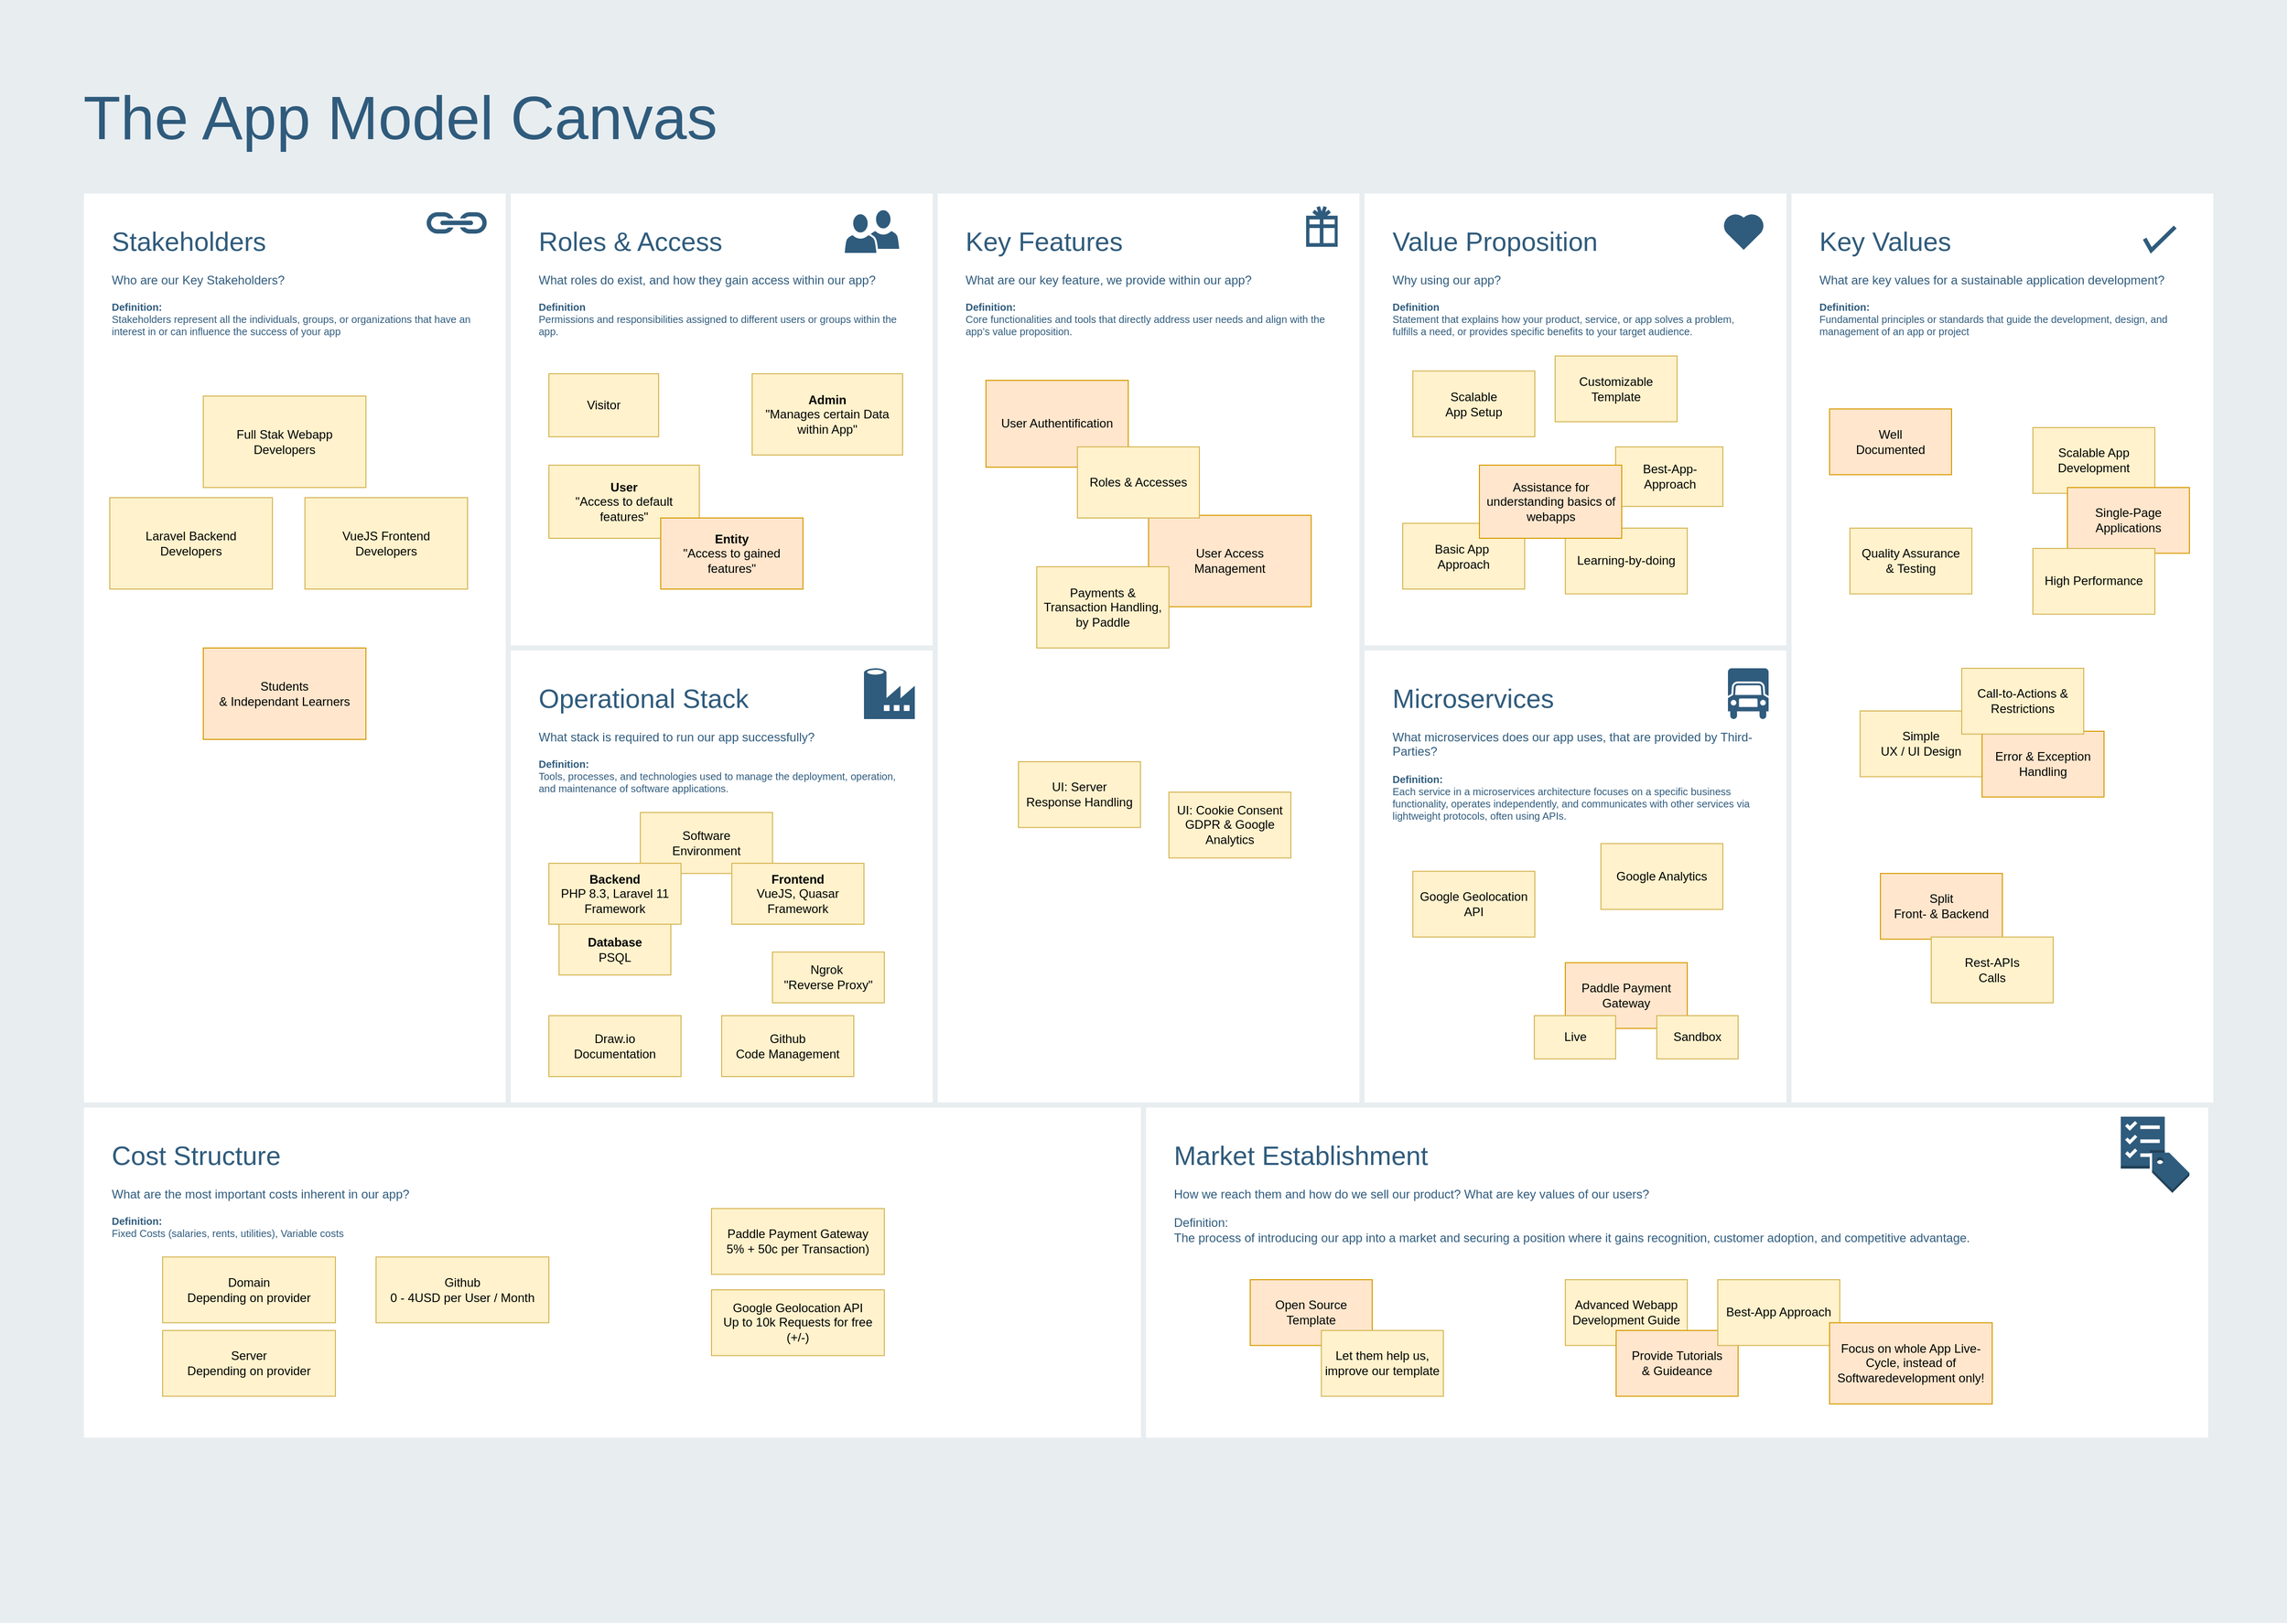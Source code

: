 <mxfile version="22.1.15" type="device">
  <diagram id="07fea595-8f29-1299-0266-81d95cde20df" name="Page-1">
    <mxGraphModel dx="7092" dy="521" grid="1" gridSize="10" guides="1" tooltips="1" connect="1" arrows="1" fold="1" page="1" pageScale="1" pageWidth="1169" pageHeight="827" background="none" math="0" shadow="0">
      <root>
        <mxCell id="0" />
        <mxCell id="1" parent="0" />
        <mxCell id="q8ubCS3UPAsnNKlZQyiB-722" value="" style="rounded=0;whiteSpace=wrap;html=1;shadow=0;labelBackgroundColor=none;strokeColor=none;strokeWidth=3;fillColor=#e8edf0;fontSize=60;fontColor=#2F5B7C;align=left;" parent="1" vertex="1">
          <mxGeometry x="-3030" y="2060" width="2250" height="1598" as="geometry" />
        </mxCell>
        <mxCell id="q8ubCS3UPAsnNKlZQyiB-723" value="&lt;div style=&quot;font-size: 26px&quot;&gt;Value Proposition&lt;/div&gt;&lt;div&gt;&amp;nbsp;&lt;/div&gt;&lt;div&gt;Why using our app?&lt;/div&gt;&lt;div&gt;&lt;br&gt;&lt;/div&gt;&lt;div style=&quot;font-size: 10px&quot;&gt;&lt;font style=&quot;font-size: 10px&quot;&gt;&lt;b&gt;Definition&lt;/b&gt;&lt;/font&gt;&lt;/div&gt;&lt;div style=&quot;font-size: 10px&quot;&gt;Statement that explains how your product, service, or app solves a problem, fulfills a need, or provides specific benefits to your target audience.&lt;br&gt;&lt;/div&gt;" style="rounded=0;whiteSpace=wrap;html=1;shadow=0;labelBackgroundColor=none;strokeColor=#e8edf0;strokeWidth=5;fillColor=#ffffff;fontSize=12;fontColor=#2F5B7C;align=left;verticalAlign=top;spacing=30;" parent="1" vertex="1">
          <mxGeometry x="-1690" y="2248" width="420" height="450" as="geometry" />
        </mxCell>
        <mxCell id="q8ubCS3UPAsnNKlZQyiB-724" value="&lt;font style=&quot;&quot;&gt;&lt;span style=&quot;font-size: 26px;&quot;&gt;Stakeholders&lt;br&gt;&lt;/span&gt;&lt;br style=&quot;font-size: 12px&quot;&gt;&lt;font style=&quot;font-size: 12px;&quot;&gt;Who are our Key Stakeholders?&lt;br style=&quot;font-size: 12px&quot;&gt;&lt;/font&gt;&lt;br style=&quot;font-size: 12px&quot;&gt;&lt;/font&gt;&lt;div style=&quot;font-size: 10px&quot;&gt;&lt;b&gt;Definition:&lt;/b&gt;&lt;/div&gt;&lt;div style=&quot;font-size: 10px&quot;&gt;Stakeholders represent all the individuals, groups, or organizations that have an interest in or can influence the success of your app&lt;br&gt;&lt;/div&gt;&lt;div style=&quot;font-size: 12px&quot;&gt;&lt;br style=&quot;font-size: 12px&quot;&gt;&lt;/div&gt;" style="rounded=0;whiteSpace=wrap;html=1;shadow=0;labelBackgroundColor=none;strokeColor=#e8edf0;strokeWidth=5;fillColor=#ffffff;fontSize=12;fontColor=#2F5B7C;align=left;verticalAlign=top;spacing=30;" parent="1" vertex="1">
          <mxGeometry x="-2950" y="2248" width="420" height="900" as="geometry" />
        </mxCell>
        <mxCell id="q8ubCS3UPAsnNKlZQyiB-725" value="&lt;font&gt;&lt;font style=&quot;font-size: 26px&quot;&gt;Roles &amp;amp; Access&lt;/font&gt;&lt;br style=&quot;font-size: 12px&quot;&gt;&lt;/font&gt;&lt;font&gt;&lt;br&gt;What roles do exist, and how they gain access within our app?&lt;br&gt;&lt;div&gt;&lt;br&gt;&lt;/div&gt;&lt;/font&gt;&lt;div style=&quot;font-size: 10px&quot;&gt;&lt;div&gt;&lt;b&gt;Definition&lt;/b&gt;&lt;/div&gt;&lt;div&gt;Permissions and responsibilities assigned to different users or groups within the app.&lt;br&gt;&lt;/div&gt;&lt;/div&gt;&lt;div&gt;&lt;br&gt;&lt;/div&gt;" style="rounded=0;whiteSpace=wrap;html=1;shadow=0;labelBackgroundColor=none;strokeColor=#e8edf0;strokeWidth=5;fillColor=#ffffff;fontSize=12;fontColor=#2F5B7C;align=left;verticalAlign=top;spacing=30;" parent="1" vertex="1">
          <mxGeometry x="-2530" y="2248" width="420" height="450" as="geometry" />
        </mxCell>
        <mxCell id="q8ubCS3UPAsnNKlZQyiB-726" value="&lt;div&gt;&lt;span style=&quot;font-size: 26px;&quot;&gt;Operational Stack&amp;nbsp;&lt;/span&gt;&lt;/div&gt;&lt;div&gt;&lt;br&gt;&lt;/div&gt;&lt;div&gt;What stack is required to run our app successfully?&lt;/div&gt;&lt;div&gt;&lt;br&gt;&lt;/div&gt;&lt;div style=&quot;font-size: 10px&quot;&gt;&lt;span style=&quot;background-color: initial;&quot;&gt;&lt;b&gt;Definition:&lt;/b&gt;&lt;/span&gt;&lt;/div&gt;&lt;div style=&quot;font-size: 10px&quot;&gt;Tools, processes, and technologies used to manage the deployment, operation, and maintenance of software applications.&lt;br&gt;&lt;/div&gt;" style="rounded=0;whiteSpace=wrap;html=1;shadow=0;labelBackgroundColor=none;strokeColor=#e8edf0;strokeWidth=5;fillColor=#ffffff;fontSize=12;fontColor=#2F5B7C;align=left;verticalAlign=top;spacing=30;" parent="1" vertex="1">
          <mxGeometry x="-2530" y="2698" width="420" height="450" as="geometry" />
        </mxCell>
        <mxCell id="q8ubCS3UPAsnNKlZQyiB-727" value="&lt;div style=&quot;font-size: 26px&quot;&gt;Key Features&lt;/div&gt;&lt;div&gt;&lt;br&gt;&lt;/div&gt;&lt;div&gt;What are our key feature, we provide within our app?&lt;/div&gt;&lt;div&gt;&lt;br&gt;&lt;/div&gt;&lt;div style=&quot;font-size: 10px&quot;&gt;&lt;font style=&quot;font-size: 10px&quot;&gt;&lt;b&gt;Definition:&lt;/b&gt;&lt;/font&gt;&lt;/div&gt;&lt;div style=&quot;font-size: 10px&quot;&gt;Core functionalities and tools that directly address user needs and align with the app’s value proposition.&lt;br&gt;&lt;br&gt;&lt;/div&gt;&lt;div style=&quot;font-size: 10px&quot;&gt;&lt;br&gt;&lt;/div&gt;" style="rounded=0;whiteSpace=wrap;html=1;shadow=0;labelBackgroundColor=none;strokeColor=#e8edf0;strokeWidth=5;fillColor=#ffffff;fontSize=12;fontColor=#2F5B7C;align=left;verticalAlign=top;spacing=30;" parent="1" vertex="1">
          <mxGeometry x="-2110" y="2248" width="420" height="900" as="geometry" />
        </mxCell>
        <mxCell id="q8ubCS3UPAsnNKlZQyiB-728" value="&lt;font style=&quot;border-color: var(--border-color); font-size: 26px;&quot;&gt;Key Values&lt;br&gt;&lt;/font&gt;&lt;div&gt;&lt;br&gt;&lt;/div&gt;&lt;div&gt;What are key values for a sustainable application development?&lt;/div&gt;&lt;div&gt;&lt;br&gt;&lt;/div&gt;&lt;div style=&quot;font-size: 10px&quot;&gt;&lt;b&gt;Definition:&lt;/b&gt;&lt;/div&gt;&lt;div style=&quot;font-size: 10px&quot;&gt;Fundamental principles or standards that guide the development, design, and management of an app or project&lt;br&gt;&lt;/div&gt;" style="rounded=0;whiteSpace=wrap;html=1;shadow=0;labelBackgroundColor=none;strokeColor=#e8edf0;strokeWidth=5;fillColor=#ffffff;fontSize=12;fontColor=#2F5B7C;align=left;verticalAlign=top;spacing=30;" parent="1" vertex="1">
          <mxGeometry x="-1270" y="2248" width="420" height="900" as="geometry" />
        </mxCell>
        <mxCell id="q8ubCS3UPAsnNKlZQyiB-729" value="&lt;div&gt;&lt;span style=&quot;font-size: 26px;&quot;&gt;Microservices&lt;/span&gt;&lt;/div&gt;&lt;div&gt;&lt;br&gt;&lt;/div&gt;&lt;div&gt;What microservices does our app uses, that are provided by Third-Parties?&lt;/div&gt;&lt;div&gt;&lt;br&gt;&lt;/div&gt;&lt;div style=&quot;font-size: 10px&quot;&gt;&lt;font style=&quot;font-size: 10px&quot;&gt;&lt;b&gt;Definition:&lt;/b&gt;&lt;/font&gt;&lt;/div&gt;&lt;div style=&quot;font-size: 10px&quot;&gt;Each service in a microservices architecture focuses on a specific business functionality, operates independently, and communicates with other services via lightweight protocols, often using APIs.&lt;br&gt;&lt;/div&gt;&lt;div style=&quot;font-size: 10px&quot;&gt;&lt;br&gt;&lt;/div&gt;" style="rounded=0;whiteSpace=wrap;html=1;shadow=0;labelBackgroundColor=none;strokeColor=#e8edf0;strokeWidth=5;fillColor=#ffffff;fontSize=12;fontColor=#2F5B7C;align=left;verticalAlign=top;spacing=30;" parent="1" vertex="1">
          <mxGeometry x="-1690" y="2698" width="420" height="450" as="geometry" />
        </mxCell>
        <mxCell id="q8ubCS3UPAsnNKlZQyiB-730" value="&lt;div style=&quot;font-size: 26px&quot;&gt;&lt;font style=&quot;font-size: 26px&quot;&gt;Cost Structure&lt;/font&gt;&lt;/div&gt;&lt;div&gt;&lt;br&gt;&lt;/div&gt;&lt;div&gt;What are the most important costs inherent in our app?&lt;/div&gt;&lt;div&gt;&lt;br&gt;&lt;/div&gt;&lt;div style=&quot;font-size: 10px&quot;&gt;&lt;font style=&quot;font-size: 10px&quot;&gt;&lt;b&gt;Definition:&lt;/b&gt;&lt;/font&gt;&lt;/div&gt;&lt;div style=&quot;font-size: 10px&quot;&gt;&lt;font style=&quot;font-size: 10px&quot;&gt;Fixed Costs (salaries, rents, utilities),&amp;nbsp;&lt;/font&gt;&lt;span style=&quot;background-color: initial;&quot;&gt;Variable costs&lt;/span&gt;&lt;/div&gt;" style="rounded=0;whiteSpace=wrap;html=1;shadow=0;labelBackgroundColor=none;strokeColor=#e8edf0;strokeWidth=5;fillColor=#ffffff;fontSize=12;fontColor=#2F5B7C;align=left;verticalAlign=top;spacing=30;" parent="1" vertex="1">
          <mxGeometry x="-2950" y="3148" width="1050" height="330" as="geometry" />
        </mxCell>
        <mxCell id="q8ubCS3UPAsnNKlZQyiB-731" value="&lt;div style=&quot;font-size: 26px&quot;&gt;Market Establishment&lt;/div&gt;&lt;div&gt;&lt;br&gt;&lt;/div&gt;&lt;div&gt;How we reach them and how do we sell our product? What are key values of our users?&lt;/div&gt;&lt;div&gt;&lt;br&gt;&lt;/div&gt;&lt;div&gt;Definition:&lt;/div&gt;&lt;div&gt;The process of introducing our app into a market and securing a position where it gains recognition, customer adoption, and competitive advantage.&lt;br&gt;&lt;/div&gt;" style="rounded=0;whiteSpace=wrap;html=1;shadow=0;labelBackgroundColor=none;strokeColor=#e8edf0;strokeWidth=5;fillColor=#ffffff;fontSize=12;fontColor=#2F5B7C;align=left;verticalAlign=top;spacing=30;" parent="1" vertex="1">
          <mxGeometry x="-1905" y="3148" width="1050" height="330" as="geometry" />
        </mxCell>
        <mxCell id="q8ubCS3UPAsnNKlZQyiB-732" value="The App Model Canvas" style="text;html=1;resizable=0;points=[];autosize=1;align=left;verticalAlign=top;spacingTop=-4;fontSize=60;fontColor=#2F5B7C;" parent="1" vertex="1">
          <mxGeometry x="-2950" y="2138" width="650" height="80" as="geometry" />
        </mxCell>
        <mxCell id="q8ubCS3UPAsnNKlZQyiB-733" value="" style="html=1;verticalLabelPosition=bottom;labelBackgroundColor=#ffffff;verticalAlign=top;shadow=0;dashed=0;strokeWidth=4;shape=mxgraph.ios7.misc.check;strokeColor=#2F5B7C;fillColor=#ffffff;gradientColor=none;fontSize=12;fontColor=#2F5B7C;align=left;" parent="1" vertex="1">
          <mxGeometry x="-920" y="2283.5" width="30" height="23" as="geometry" />
        </mxCell>
        <mxCell id="q8ubCS3UPAsnNKlZQyiB-734" value="" style="shape=mxgraph.signs.travel.present;html=1;fillColor=#2F5B7C;strokeColor=none;verticalLabelPosition=bottom;verticalAlign=top;align=center;shadow=0;labelBackgroundColor=none;fontSize=12;fontColor=#2F5B7C;" parent="1" vertex="1">
          <mxGeometry x="-1745" y="2263" width="31" height="40" as="geometry" />
        </mxCell>
        <mxCell id="q8ubCS3UPAsnNKlZQyiB-735" value="" style="html=1;verticalLabelPosition=bottom;labelBackgroundColor=#ffffff;verticalAlign=top;strokeWidth=3;strokeColor=none;fillColor=#2F5B7C;shadow=0;dashed=0;shape=mxgraph.ios7.icons.heart;fontSize=12;fontColor=#2F5B7C;align=left;" parent="1" vertex="1">
          <mxGeometry x="-1335.0" y="2270" width="41" height="36" as="geometry" />
        </mxCell>
        <mxCell id="q8ubCS3UPAsnNKlZQyiB-739" value="" style="shadow=0;dashed=0;html=1;strokeColor=none;labelPosition=center;verticalLabelPosition=bottom;verticalAlign=top;shape=mxgraph.mscae.cloud.data_factory;fillColor=#2F5B7C;labelBackgroundColor=none;fontSize=10;fontColor=#2F5B7C;align=left;" parent="1" vertex="1">
          <mxGeometry x="-2180" y="2718" width="50" height="50" as="geometry" />
        </mxCell>
        <mxCell id="q8ubCS3UPAsnNKlZQyiB-740" value="" style="shape=mxgraph.signs.transportation.truck_6;html=1;fillColor=#2F5B7C;strokeColor=none;verticalLabelPosition=bottom;verticalAlign=top;align=center;shadow=0;labelBackgroundColor=none;fontSize=10;fontColor=#2F5B7C;aspect=fixed;" parent="1" vertex="1">
          <mxGeometry x="-1330" y="2718" width="40" height="50" as="geometry" />
        </mxCell>
        <mxCell id="q8ubCS3UPAsnNKlZQyiB-741" value="" style="shape=image;html=1;verticalAlign=top;verticalLabelPosition=bottom;labelBackgroundColor=#ffffff;imageAspect=0;aspect=fixed;image=https://cdn4.iconfinder.com/data/icons/evil-icons-user-interface/64/price-128.png;shadow=0;strokeColor=#e8edf0;strokeWidth=3;fillColor=#2F5B7C;gradientColor=none;fontSize=10;fontColor=#2F5B7C;align=left;" parent="1" vertex="1">
          <mxGeometry x="-1966" y="3168" width="58" height="58" as="geometry" />
        </mxCell>
        <mxCell id="q8ubCS3UPAsnNKlZQyiB-742" value="" style="dashed=0;html=1;shape=mxgraph.aws3.checklist_cost;fillColor=#2F5B7C;gradientColor=none;shadow=0;labelBackgroundColor=none;strokeColor=none;strokeWidth=3;fontSize=10;fontColor=#2F5B7C;align=left;" parent="1" vertex="1">
          <mxGeometry x="-943.5" y="3159.5" width="67.5" height="75" as="geometry" />
        </mxCell>
        <mxCell id="q8ubCS3UPAsnNKlZQyiB-743" value="" style="shadow=0;dashed=0;html=1;strokeColor=none;fillColor=#2F5B7C;labelPosition=center;verticalLabelPosition=bottom;verticalAlign=top;outlineConnect=0;shape=mxgraph.office.concepts.link;labelBackgroundColor=none;fontSize=10;fontColor=#000000;align=left;" parent="1" vertex="1">
          <mxGeometry x="-2611" y="2269" width="61" height="21" as="geometry" />
        </mxCell>
        <mxCell id="q8ubCS3UPAsnNKlZQyiB-744" value="" style="group" parent="1" vertex="1" connectable="0">
          <mxGeometry x="-2200" y="2270" width="50" height="40" as="geometry" />
        </mxCell>
        <mxCell id="q8ubCS3UPAsnNKlZQyiB-745" value="" style="shadow=0;dashed=0;html=1;strokeColor=#FFFFFF;labelPosition=center;verticalLabelPosition=bottom;verticalAlign=top;outlineConnect=0;shape=mxgraph.office.users.user;fillColor=#2F5B7C;labelBackgroundColor=none;fontSize=10;fontColor=#000000;align=left;strokeWidth=2;" parent="q8ubCS3UPAsnNKlZQyiB-744" vertex="1">
          <mxGeometry x="22.464" y="-4" width="33.333" height="40" as="geometry" />
        </mxCell>
        <mxCell id="q8ubCS3UPAsnNKlZQyiB-746" value="" style="shadow=0;dashed=0;html=1;strokeColor=#FFFFFF;labelPosition=center;verticalLabelPosition=bottom;verticalAlign=top;outlineConnect=0;shape=mxgraph.office.users.user;fillColor=#2F5B7C;labelBackgroundColor=none;fontSize=10;fontColor=#000000;align=left;strokeWidth=2;" parent="q8ubCS3UPAsnNKlZQyiB-744" vertex="1">
          <mxGeometry width="33.333" height="40" as="geometry" />
        </mxCell>
        <mxCell id="q8ubCS3UPAsnNKlZQyiB-747" value="Full Stak Webapp&lt;br&gt;Developers" style="rounded=0;whiteSpace=wrap;html=1;fillColor=#fff2cc;strokeColor=#d6b656;" parent="1" vertex="1">
          <mxGeometry x="-2830" y="2450" width="160" height="90" as="geometry" />
        </mxCell>
        <mxCell id="lBGvVB8ArlER4a5Iz0_V-1" value="VueJS Frontend&lt;br&gt;Developers" style="rounded=0;whiteSpace=wrap;html=1;fillColor=#fff2cc;strokeColor=#d6b656;" vertex="1" parent="1">
          <mxGeometry x="-2730" y="2550" width="160" height="90" as="geometry" />
        </mxCell>
        <mxCell id="lBGvVB8ArlER4a5Iz0_V-2" value="Laravel Backend&lt;br&gt;Developers" style="rounded=0;whiteSpace=wrap;html=1;fillColor=#fff2cc;strokeColor=#d6b656;" vertex="1" parent="1">
          <mxGeometry x="-2922" y="2550" width="160" height="90" as="geometry" />
        </mxCell>
        <mxCell id="lBGvVB8ArlER4a5Iz0_V-3" value="Students&lt;br&gt;&amp;amp; Independant Learners" style="rounded=0;whiteSpace=wrap;html=1;fillColor=#ffe6cc;strokeColor=#d79b00;" vertex="1" parent="1">
          <mxGeometry x="-2830" y="2698" width="160" height="90" as="geometry" />
        </mxCell>
        <mxCell id="lBGvVB8ArlER4a5Iz0_V-4" value="Visitor" style="rounded=0;whiteSpace=wrap;html=1;fillColor=#fff2cc;strokeColor=#d6b656;" vertex="1" parent="1">
          <mxGeometry x="-2490" y="2428" width="108" height="62" as="geometry" />
        </mxCell>
        <mxCell id="lBGvVB8ArlER4a5Iz0_V-5" value="&lt;b&gt;User&lt;/b&gt;&lt;br&gt;&quot;Access to default features&quot;" style="rounded=0;whiteSpace=wrap;html=1;fillColor=#fff2cc;strokeColor=#d6b656;" vertex="1" parent="1">
          <mxGeometry x="-2490" y="2518" width="148" height="72" as="geometry" />
        </mxCell>
        <mxCell id="lBGvVB8ArlER4a5Iz0_V-6" value="&lt;b&gt;Entity&lt;/b&gt;&lt;br&gt;&quot;Access to gained features&quot;" style="rounded=0;whiteSpace=wrap;html=1;fillColor=#ffe6cc;strokeColor=#d79b00;" vertex="1" parent="1">
          <mxGeometry x="-2380" y="2570" width="140" height="70" as="geometry" />
        </mxCell>
        <mxCell id="lBGvVB8ArlER4a5Iz0_V-7" value="&lt;b&gt;Admin&lt;/b&gt;&lt;br&gt;&quot;Manages certain Data within App&quot;" style="rounded=0;whiteSpace=wrap;html=1;fillColor=#fff2cc;strokeColor=#d6b656;" vertex="1" parent="1">
          <mxGeometry x="-2290" y="2428" width="148" height="80" as="geometry" />
        </mxCell>
        <mxCell id="lBGvVB8ArlER4a5Iz0_V-10" value="&lt;b&gt;Database&lt;/b&gt;&lt;br&gt;PSQL" style="rounded=0;whiteSpace=wrap;html=1;fillColor=#fff2cc;strokeColor=#d6b656;" vertex="1" parent="1">
          <mxGeometry x="-2480" y="2970" width="110" height="50" as="geometry" />
        </mxCell>
        <mxCell id="lBGvVB8ArlER4a5Iz0_V-11" value="Github&lt;br&gt;Code Management" style="rounded=0;whiteSpace=wrap;html=1;fillColor=#fff2cc;strokeColor=#d6b656;" vertex="1" parent="1">
          <mxGeometry x="-2320" y="3060" width="130" height="60" as="geometry" />
        </mxCell>
        <mxCell id="lBGvVB8ArlER4a5Iz0_V-12" value="User Authentification" style="rounded=0;whiteSpace=wrap;html=1;fillColor=#ffe6cc;strokeColor=#d79b00;" vertex="1" parent="1">
          <mxGeometry x="-2060" y="2434.5" width="140" height="85.5" as="geometry" />
        </mxCell>
        <mxCell id="lBGvVB8ArlER4a5Iz0_V-13" value="User Access &lt;br&gt;Management" style="rounded=0;whiteSpace=wrap;html=1;fillColor=#ffe6cc;strokeColor=#d79b00;" vertex="1" parent="1">
          <mxGeometry x="-1900" y="2567.38" width="160" height="90" as="geometry" />
        </mxCell>
        <mxCell id="lBGvVB8ArlER4a5Iz0_V-14" value="Payments &amp;amp; Transaction Handling, by Paddle" style="rounded=0;whiteSpace=wrap;html=1;fillColor=#fff2cc;strokeColor=#d6b656;" vertex="1" parent="1">
          <mxGeometry x="-2010" y="2618" width="130" height="80" as="geometry" />
        </mxCell>
        <mxCell id="lBGvVB8ArlER4a5Iz0_V-15" value="Roles &amp;amp; Accesses" style="rounded=0;whiteSpace=wrap;html=1;fillColor=#fff2cc;strokeColor=#d6b656;" vertex="1" parent="1">
          <mxGeometry x="-1970" y="2500" width="120" height="70" as="geometry" />
        </mxCell>
        <mxCell id="lBGvVB8ArlER4a5Iz0_V-16" value="Draw.io&lt;br&gt;Documentation" style="rounded=0;whiteSpace=wrap;html=1;fillColor=#fff2cc;strokeColor=#d6b656;" vertex="1" parent="1">
          <mxGeometry x="-2490" y="3060" width="130" height="60" as="geometry" />
        </mxCell>
        <mxCell id="lBGvVB8ArlER4a5Iz0_V-17" value="Software&lt;br&gt;Environment" style="rounded=0;whiteSpace=wrap;html=1;fillColor=#fff2cc;strokeColor=#d6b656;" vertex="1" parent="1">
          <mxGeometry x="-2400" y="2860" width="130" height="60" as="geometry" />
        </mxCell>
        <mxCell id="lBGvVB8ArlER4a5Iz0_V-8" value="&lt;b&gt;Backend&lt;/b&gt;&lt;br&gt;PHP 8.3, Laravel 11 Framework" style="rounded=0;whiteSpace=wrap;html=1;fillColor=#fff2cc;strokeColor=#d6b656;" vertex="1" parent="1">
          <mxGeometry x="-2490" y="2910" width="130" height="60" as="geometry" />
        </mxCell>
        <mxCell id="lBGvVB8ArlER4a5Iz0_V-9" value="&lt;b&gt;Frontend&lt;/b&gt;&lt;br&gt;VueJS, Quasar Framework" style="rounded=0;whiteSpace=wrap;html=1;fillColor=#fff2cc;strokeColor=#d6b656;" vertex="1" parent="1">
          <mxGeometry x="-2310" y="2910" width="130" height="60" as="geometry" />
        </mxCell>
        <mxCell id="lBGvVB8ArlER4a5Iz0_V-18" value="Scalable &lt;br&gt;App Setup" style="rounded=0;whiteSpace=wrap;html=1;fillColor=#fff2cc;strokeColor=#d6b656;" vertex="1" parent="1">
          <mxGeometry x="-1640" y="2425.25" width="120" height="64.75" as="geometry" />
        </mxCell>
        <mxCell id="lBGvVB8ArlER4a5Iz0_V-19" value="Customizable&lt;br&gt;Template" style="rounded=0;whiteSpace=wrap;html=1;fillColor=#fff2cc;strokeColor=#d6b656;" vertex="1" parent="1">
          <mxGeometry x="-1500" y="2410.5" width="120" height="64.75" as="geometry" />
        </mxCell>
        <mxCell id="lBGvVB8ArlER4a5Iz0_V-20" value="Learning-by-doing" style="rounded=0;whiteSpace=wrap;html=1;fillColor=#fff2cc;strokeColor=#d6b656;" vertex="1" parent="1">
          <mxGeometry x="-1490" y="2580" width="120" height="64.75" as="geometry" />
        </mxCell>
        <mxCell id="lBGvVB8ArlER4a5Iz0_V-22" value="Basic App&amp;nbsp;&lt;br&gt;Approach" style="rounded=0;whiteSpace=wrap;html=1;fillColor=#fff2cc;strokeColor=#d6b656;" vertex="1" parent="1">
          <mxGeometry x="-1650" y="2575.25" width="120" height="64.75" as="geometry" />
        </mxCell>
        <UserObject label="Google Geolocation API" link="https://developers.google.com/maps/documentation/geocoding/start" id="lBGvVB8ArlER4a5Iz0_V-24">
          <mxCell style="rounded=0;whiteSpace=wrap;html=1;fillColor=#fff2cc;strokeColor=#d6b656;" vertex="1" parent="1">
            <mxGeometry x="-1640" y="2917.88" width="120" height="64.75" as="geometry" />
          </mxCell>
        </UserObject>
        <UserObject label="Paddle Payment Gateway" link="https://www.paddle.com/" id="lBGvVB8ArlER4a5Iz0_V-25">
          <mxCell style="rounded=0;whiteSpace=wrap;html=1;fillColor=#ffe6cc;strokeColor=#d79b00;" vertex="1" parent="1">
            <mxGeometry x="-1490" y="3007.87" width="120" height="64.75" as="geometry" />
          </mxCell>
        </UserObject>
        <mxCell id="lBGvVB8ArlER4a5Iz0_V-26" value="Ngrok&amp;nbsp;&lt;br&gt;&quot;Reverse Proxy&quot;" style="rounded=0;whiteSpace=wrap;html=1;fillColor=#fff2cc;strokeColor=#d6b656;" vertex="1" parent="1">
          <mxGeometry x="-2270" y="2997.38" width="110" height="50" as="geometry" />
        </mxCell>
        <mxCell id="lBGvVB8ArlER4a5Iz0_V-27" value="Simple&lt;br&gt;UX / UI Design" style="rounded=0;whiteSpace=wrap;html=1;fillColor=#fff2cc;strokeColor=#d6b656;" vertex="1" parent="1">
          <mxGeometry x="-1200" y="2760" width="120" height="64.75" as="geometry" />
        </mxCell>
        <mxCell id="lBGvVB8ArlER4a5Iz0_V-28" value="Scalable App Development" style="rounded=0;whiteSpace=wrap;html=1;fillColor=#fff2cc;strokeColor=#d6b656;" vertex="1" parent="1">
          <mxGeometry x="-1030" y="2481" width="120" height="64.75" as="geometry" />
        </mxCell>
        <mxCell id="lBGvVB8ArlER4a5Iz0_V-29" value="Well &lt;br&gt;Documented" style="rounded=0;whiteSpace=wrap;html=1;fillColor=#ffe6cc;strokeColor=#d79b00;" vertex="1" parent="1">
          <mxGeometry x="-1230" y="2462.63" width="120" height="64.75" as="geometry" />
        </mxCell>
        <mxCell id="lBGvVB8ArlER4a5Iz0_V-31" value="Error &amp;amp; Exception Handling" style="rounded=0;whiteSpace=wrap;html=1;fillColor=#ffe6cc;strokeColor=#d79b00;" vertex="1" parent="1">
          <mxGeometry x="-1080" y="2780" width="120" height="64.75" as="geometry" />
        </mxCell>
        <mxCell id="lBGvVB8ArlER4a5Iz0_V-32" value="Call-to-Actions &amp;amp; Restrictions" style="rounded=0;whiteSpace=wrap;html=1;fillColor=#fff2cc;strokeColor=#d6b656;" vertex="1" parent="1">
          <mxGeometry x="-1100" y="2718" width="120" height="64.75" as="geometry" />
        </mxCell>
        <UserObject label="Google Geolocation API&lt;br&gt;Up to 10k Requests for free (+/-)" link="https://mapsplatform.google.com/pricing/?hl=de" id="lBGvVB8ArlER4a5Iz0_V-33">
          <mxCell style="rounded=0;whiteSpace=wrap;html=1;fillColor=#fff2cc;strokeColor=#d6b656;" vertex="1" parent="1">
            <mxGeometry x="-2330" y="3330" width="170" height="64.75" as="geometry" />
          </mxCell>
        </UserObject>
        <UserObject label="Paddle Payment Gateway&lt;br&gt;5% + 50c per Transaction)" link="https://www.paddle.com/pricing" id="lBGvVB8ArlER4a5Iz0_V-34">
          <mxCell style="rounded=0;whiteSpace=wrap;html=1;fillColor=#fff2cc;strokeColor=#d6b656;" vertex="1" parent="1">
            <mxGeometry x="-2330" y="3250" width="170" height="64.75" as="geometry" />
          </mxCell>
        </UserObject>
        <mxCell id="lBGvVB8ArlER4a5Iz0_V-35" value="Best-App-Approach" style="rounded=0;whiteSpace=wrap;html=1;fillColor=#fff2cc;strokeColor=#d6b656;" vertex="1" parent="1">
          <mxGeometry x="-1440.5" y="2500" width="105.5" height="58.62" as="geometry" />
        </mxCell>
        <mxCell id="lBGvVB8ArlER4a5Iz0_V-23" value="Assistance for understanding basics of webapps" style="rounded=0;whiteSpace=wrap;html=1;fillColor=#ffe6cc;strokeColor=#d79b00;" vertex="1" parent="1">
          <mxGeometry x="-1574.5" y="2518" width="140" height="72" as="geometry" />
        </mxCell>
        <mxCell id="lBGvVB8ArlER4a5Iz0_V-36" value="Single-Page&lt;br&gt;Applications" style="rounded=0;whiteSpace=wrap;html=1;fillColor=#ffe6cc;strokeColor=#d79b00;" vertex="1" parent="1">
          <mxGeometry x="-996" y="2540" width="120" height="64.75" as="geometry" />
        </mxCell>
        <mxCell id="lBGvVB8ArlER4a5Iz0_V-37" value="High Performance" style="rounded=0;whiteSpace=wrap;html=1;fillColor=#fff2cc;strokeColor=#d6b656;" vertex="1" parent="1">
          <mxGeometry x="-1030" y="2600" width="120" height="64.75" as="geometry" />
        </mxCell>
        <mxCell id="lBGvVB8ArlER4a5Iz0_V-38" value="Split&lt;br&gt;Front- &amp;amp; Backend" style="rounded=0;whiteSpace=wrap;html=1;fillColor=#ffe6cc;strokeColor=#d79b00;" vertex="1" parent="1">
          <mxGeometry x="-1180" y="2920" width="120" height="64.75" as="geometry" />
        </mxCell>
        <mxCell id="lBGvVB8ArlER4a5Iz0_V-39" value="Rest-APIs&lt;br&gt;Calls" style="rounded=0;whiteSpace=wrap;html=1;fillColor=#fff2cc;strokeColor=#d6b656;" vertex="1" parent="1">
          <mxGeometry x="-1130" y="2982.63" width="120" height="64.75" as="geometry" />
        </mxCell>
        <mxCell id="lBGvVB8ArlER4a5Iz0_V-40" value="Quality Assurance &lt;br&gt;&amp;amp; Testing" style="rounded=0;whiteSpace=wrap;html=1;fillColor=#fff2cc;strokeColor=#d6b656;" vertex="1" parent="1">
          <mxGeometry x="-1210" y="2580.01" width="120" height="64.75" as="geometry" />
        </mxCell>
        <UserObject label="Live" id="lBGvVB8ArlER4a5Iz0_V-41">
          <mxCell style="rounded=0;whiteSpace=wrap;html=1;fillColor=#fff2cc;strokeColor=#d6b656;" vertex="1" parent="1">
            <mxGeometry x="-1520.5" y="3060" width="80" height="42.62" as="geometry" />
          </mxCell>
        </UserObject>
        <UserObject label="Sandbox" id="lBGvVB8ArlER4a5Iz0_V-42">
          <mxCell style="rounded=0;whiteSpace=wrap;html=1;fillColor=#fff2cc;strokeColor=#d6b656;" vertex="1" parent="1">
            <mxGeometry x="-1400" y="3060" width="80" height="42.62" as="geometry" />
          </mxCell>
        </UserObject>
        <mxCell id="lBGvVB8ArlER4a5Iz0_V-43" value="Open Source Template" style="rounded=0;whiteSpace=wrap;html=1;fillColor=#ffe6cc;strokeColor=#d79b00;" vertex="1" parent="1">
          <mxGeometry x="-1800" y="3320" width="120" height="64.75" as="geometry" />
        </mxCell>
        <mxCell id="lBGvVB8ArlER4a5Iz0_V-44" value="Let them help us, improve our template" style="rounded=0;whiteSpace=wrap;html=1;fillColor=#fff2cc;strokeColor=#d6b656;" vertex="1" parent="1">
          <mxGeometry x="-1730" y="3370" width="120" height="64.75" as="geometry" />
        </mxCell>
        <mxCell id="lBGvVB8ArlER4a5Iz0_V-45" value="Advanced Webapp Development Guide" style="rounded=0;whiteSpace=wrap;html=1;fillColor=#fff2cc;strokeColor=#d6b656;" vertex="1" parent="1">
          <mxGeometry x="-1490" y="3320" width="120" height="64.75" as="geometry" />
        </mxCell>
        <mxCell id="lBGvVB8ArlER4a5Iz0_V-46" value="Provide Tutorials&lt;br&gt;&amp;amp; Guideance" style="rounded=0;whiteSpace=wrap;html=1;fillColor=#ffe6cc;strokeColor=#d79b00;" vertex="1" parent="1">
          <mxGeometry x="-1440" y="3370" width="120" height="64.75" as="geometry" />
        </mxCell>
        <mxCell id="lBGvVB8ArlER4a5Iz0_V-47" value="Best-App Approach" style="rounded=0;whiteSpace=wrap;html=1;fillColor=#fff2cc;strokeColor=#d6b656;" vertex="1" parent="1">
          <mxGeometry x="-1340" y="3320" width="120" height="64.75" as="geometry" />
        </mxCell>
        <mxCell id="lBGvVB8ArlER4a5Iz0_V-48" value="Focus on whole App Live-Cycle, instead of Softwaredevelopment only!" style="rounded=0;whiteSpace=wrap;html=1;fillColor=#ffe6cc;strokeColor=#d79b00;" vertex="1" parent="1">
          <mxGeometry x="-1230" y="3362.38" width="160" height="80" as="geometry" />
        </mxCell>
        <UserObject label="Github&lt;br&gt;0 - 4USD per User / Month" link="https://github.com/pricing" id="lBGvVB8ArlER4a5Iz0_V-49">
          <mxCell style="rounded=0;whiteSpace=wrap;html=1;fillColor=#fff2cc;strokeColor=#d6b656;" vertex="1" parent="1">
            <mxGeometry x="-2660" y="3297.63" width="170" height="64.75" as="geometry" />
          </mxCell>
        </UserObject>
        <UserObject label="Server&lt;br&gt;Depending on provider" id="lBGvVB8ArlER4a5Iz0_V-50">
          <mxCell style="rounded=0;whiteSpace=wrap;html=1;fillColor=#fff2cc;strokeColor=#d6b656;" vertex="1" parent="1">
            <mxGeometry x="-2870" y="3370" width="170" height="64.75" as="geometry" />
          </mxCell>
        </UserObject>
        <UserObject label="Domain&lt;br&gt;Depending on provider" id="lBGvVB8ArlER4a5Iz0_V-51">
          <mxCell style="rounded=0;whiteSpace=wrap;html=1;fillColor=#fff2cc;strokeColor=#d6b656;" vertex="1" parent="1">
            <mxGeometry x="-2870" y="3297.63" width="170" height="64.75" as="geometry" />
          </mxCell>
        </UserObject>
        <UserObject label="UI: Cookie Consent&lt;br&gt;GDPR &amp;amp; Google Analytics" id="lBGvVB8ArlER4a5Iz0_V-52">
          <mxCell style="rounded=0;whiteSpace=wrap;html=1;fillColor=#fff2cc;strokeColor=#d6b656;" vertex="1" parent="1">
            <mxGeometry x="-1880" y="2840" width="120" height="64.75" as="geometry" />
          </mxCell>
        </UserObject>
        <UserObject label="Google Analytics" id="lBGvVB8ArlER4a5Iz0_V-54">
          <mxCell style="rounded=0;whiteSpace=wrap;html=1;fillColor=#fff2cc;strokeColor=#d6b656;" vertex="1" parent="1">
            <mxGeometry x="-1455" y="2890.63" width="120" height="64.75" as="geometry" />
          </mxCell>
        </UserObject>
        <UserObject label="UI: Server&lt;br&gt;Response Handling" id="lBGvVB8ArlER4a5Iz0_V-55">
          <mxCell style="rounded=0;whiteSpace=wrap;html=1;fillColor=#fff2cc;strokeColor=#d6b656;" vertex="1" parent="1">
            <mxGeometry x="-2028" y="2810" width="120" height="64.75" as="geometry" />
          </mxCell>
        </UserObject>
      </root>
    </mxGraphModel>
  </diagram>
</mxfile>
